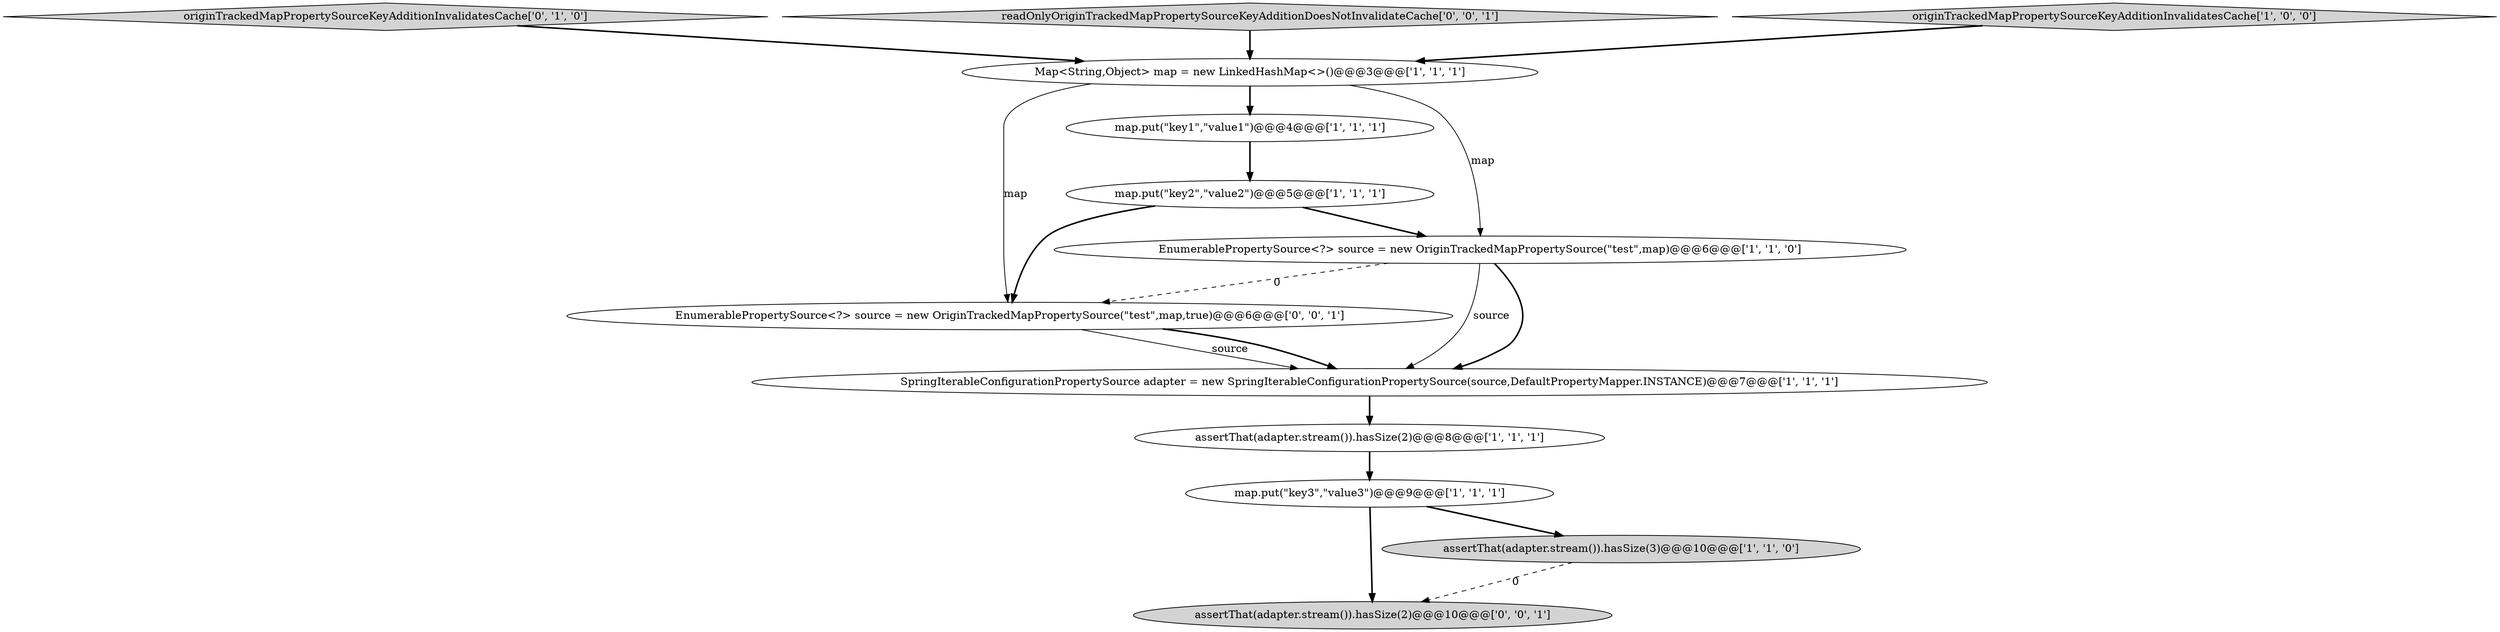 digraph {
9 [style = filled, label = "originTrackedMapPropertySourceKeyAdditionInvalidatesCache['0', '1', '0']", fillcolor = lightgray, shape = diamond image = "AAA0AAABBB2BBB"];
1 [style = filled, label = "map.put(\"key2\",\"value2\")@@@5@@@['1', '1', '1']", fillcolor = white, shape = ellipse image = "AAA0AAABBB1BBB"];
6 [style = filled, label = "Map<String,Object> map = new LinkedHashMap<>()@@@3@@@['1', '1', '1']", fillcolor = white, shape = ellipse image = "AAA0AAABBB1BBB"];
12 [style = filled, label = "assertThat(adapter.stream()).hasSize(2)@@@10@@@['0', '0', '1']", fillcolor = lightgray, shape = ellipse image = "AAA0AAABBB3BBB"];
4 [style = filled, label = "map.put(\"key3\",\"value3\")@@@9@@@['1', '1', '1']", fillcolor = white, shape = ellipse image = "AAA0AAABBB1BBB"];
7 [style = filled, label = "EnumerablePropertySource<?> source = new OriginTrackedMapPropertySource(\"test\",map)@@@6@@@['1', '1', '0']", fillcolor = white, shape = ellipse image = "AAA0AAABBB1BBB"];
11 [style = filled, label = "EnumerablePropertySource<?> source = new OriginTrackedMapPropertySource(\"test\",map,true)@@@6@@@['0', '0', '1']", fillcolor = white, shape = ellipse image = "AAA0AAABBB3BBB"];
3 [style = filled, label = "map.put(\"key1\",\"value1\")@@@4@@@['1', '1', '1']", fillcolor = white, shape = ellipse image = "AAA0AAABBB1BBB"];
10 [style = filled, label = "readOnlyOriginTrackedMapPropertySourceKeyAdditionDoesNotInvalidateCache['0', '0', '1']", fillcolor = lightgray, shape = diamond image = "AAA0AAABBB3BBB"];
5 [style = filled, label = "SpringIterableConfigurationPropertySource adapter = new SpringIterableConfigurationPropertySource(source,DefaultPropertyMapper.INSTANCE)@@@7@@@['1', '1', '1']", fillcolor = white, shape = ellipse image = "AAA0AAABBB1BBB"];
8 [style = filled, label = "originTrackedMapPropertySourceKeyAdditionInvalidatesCache['1', '0', '0']", fillcolor = lightgray, shape = diamond image = "AAA0AAABBB1BBB"];
2 [style = filled, label = "assertThat(adapter.stream()).hasSize(3)@@@10@@@['1', '1', '0']", fillcolor = lightgray, shape = ellipse image = "AAA0AAABBB1BBB"];
0 [style = filled, label = "assertThat(adapter.stream()).hasSize(2)@@@8@@@['1', '1', '1']", fillcolor = white, shape = ellipse image = "AAA0AAABBB1BBB"];
7->11 [style = dashed, label="0"];
4->12 [style = bold, label=""];
11->5 [style = solid, label="source"];
6->3 [style = bold, label=""];
2->12 [style = dashed, label="0"];
11->5 [style = bold, label=""];
7->5 [style = bold, label=""];
8->6 [style = bold, label=""];
4->2 [style = bold, label=""];
1->11 [style = bold, label=""];
5->0 [style = bold, label=""];
3->1 [style = bold, label=""];
0->4 [style = bold, label=""];
7->5 [style = solid, label="source"];
1->7 [style = bold, label=""];
10->6 [style = bold, label=""];
6->7 [style = solid, label="map"];
6->11 [style = solid, label="map"];
9->6 [style = bold, label=""];
}
